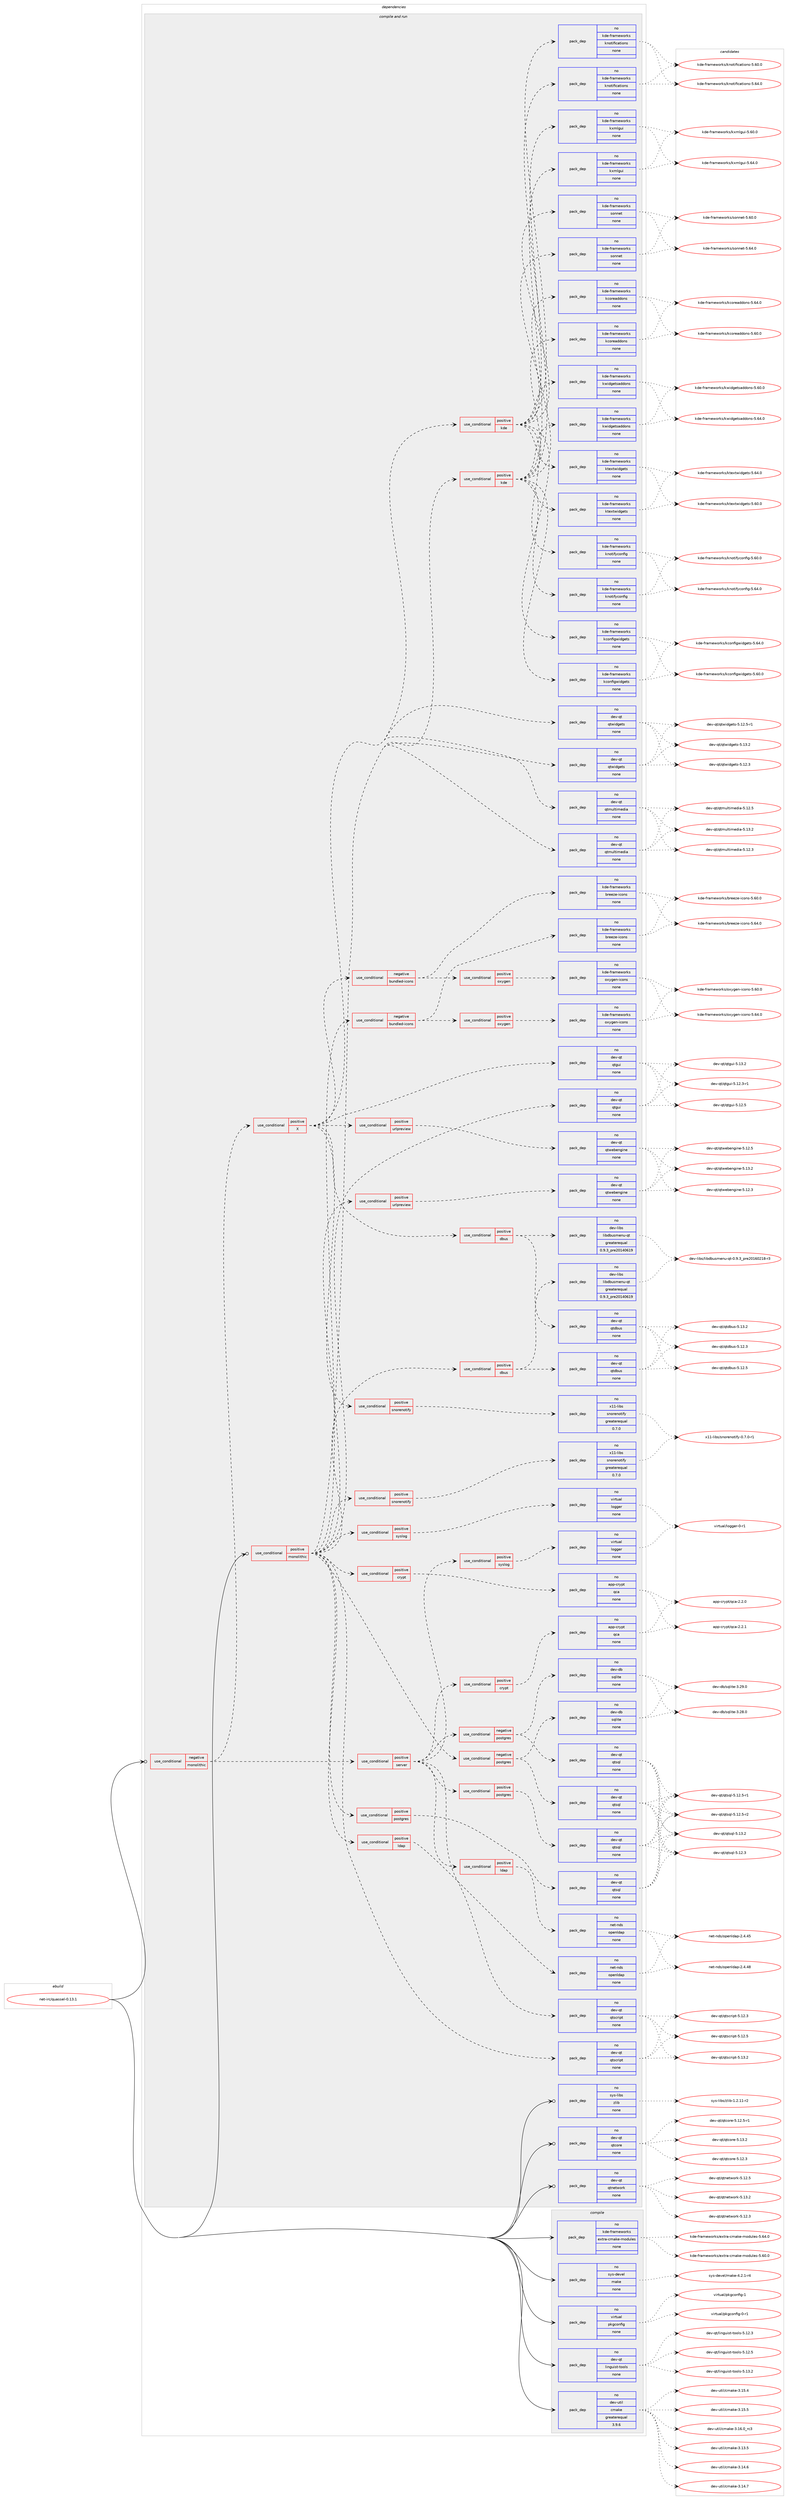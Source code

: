 digraph prolog {

# *************
# Graph options
# *************

newrank=true;
concentrate=true;
compound=true;
graph [rankdir=LR,fontname=Helvetica,fontsize=10,ranksep=1.5];#, ranksep=2.5, nodesep=0.2];
edge  [arrowhead=vee];
node  [fontname=Helvetica,fontsize=10];

# **********
# The ebuild
# **********

subgraph cluster_leftcol {
color=gray;
rank=same;
label=<<i>ebuild</i>>;
id [label="net-irc/quassel-0.13.1", color=red, width=4, href="../net-irc/quassel-0.13.1.svg"];
}

# ****************
# The dependencies
# ****************

subgraph cluster_midcol {
color=gray;
label=<<i>dependencies</i>>;
subgraph cluster_compile {
fillcolor="#eeeeee";
style=filled;
label=<<i>compile</i>>;
subgraph pack609314 {
dependency824672 [label=<<TABLE BORDER="0" CELLBORDER="1" CELLSPACING="0" CELLPADDING="4" WIDTH="220"><TR><TD ROWSPAN="6" CELLPADDING="30">pack_dep</TD></TR><TR><TD WIDTH="110">no</TD></TR><TR><TD>dev-qt</TD></TR><TR><TD>linguist-tools</TD></TR><TR><TD>none</TD></TR><TR><TD></TD></TR></TABLE>>, shape=none, color=blue];
}
id:e -> dependency824672:w [weight=20,style="solid",arrowhead="vee"];
subgraph pack609315 {
dependency824673 [label=<<TABLE BORDER="0" CELLBORDER="1" CELLSPACING="0" CELLPADDING="4" WIDTH="220"><TR><TD ROWSPAN="6" CELLPADDING="30">pack_dep</TD></TR><TR><TD WIDTH="110">no</TD></TR><TR><TD>dev-util</TD></TR><TR><TD>cmake</TD></TR><TR><TD>greaterequal</TD></TR><TR><TD>3.9.6</TD></TR></TABLE>>, shape=none, color=blue];
}
id:e -> dependency824673:w [weight=20,style="solid",arrowhead="vee"];
subgraph pack609316 {
dependency824674 [label=<<TABLE BORDER="0" CELLBORDER="1" CELLSPACING="0" CELLPADDING="4" WIDTH="220"><TR><TD ROWSPAN="6" CELLPADDING="30">pack_dep</TD></TR><TR><TD WIDTH="110">no</TD></TR><TR><TD>kde-frameworks</TD></TR><TR><TD>extra-cmake-modules</TD></TR><TR><TD>none</TD></TR><TR><TD></TD></TR></TABLE>>, shape=none, color=blue];
}
id:e -> dependency824674:w [weight=20,style="solid",arrowhead="vee"];
subgraph pack609317 {
dependency824675 [label=<<TABLE BORDER="0" CELLBORDER="1" CELLSPACING="0" CELLPADDING="4" WIDTH="220"><TR><TD ROWSPAN="6" CELLPADDING="30">pack_dep</TD></TR><TR><TD WIDTH="110">no</TD></TR><TR><TD>sys-devel</TD></TR><TR><TD>make</TD></TR><TR><TD>none</TD></TR><TR><TD></TD></TR></TABLE>>, shape=none, color=blue];
}
id:e -> dependency824675:w [weight=20,style="solid",arrowhead="vee"];
subgraph pack609318 {
dependency824676 [label=<<TABLE BORDER="0" CELLBORDER="1" CELLSPACING="0" CELLPADDING="4" WIDTH="220"><TR><TD ROWSPAN="6" CELLPADDING="30">pack_dep</TD></TR><TR><TD WIDTH="110">no</TD></TR><TR><TD>virtual</TD></TR><TR><TD>pkgconfig</TD></TR><TR><TD>none</TD></TR><TR><TD></TD></TR></TABLE>>, shape=none, color=blue];
}
id:e -> dependency824676:w [weight=20,style="solid",arrowhead="vee"];
}
subgraph cluster_compileandrun {
fillcolor="#eeeeee";
style=filled;
label=<<i>compile and run</i>>;
subgraph cond200933 {
dependency824677 [label=<<TABLE BORDER="0" CELLBORDER="1" CELLSPACING="0" CELLPADDING="4"><TR><TD ROWSPAN="3" CELLPADDING="10">use_conditional</TD></TR><TR><TD>negative</TD></TR><TR><TD>monolithic</TD></TR></TABLE>>, shape=none, color=red];
subgraph cond200934 {
dependency824678 [label=<<TABLE BORDER="0" CELLBORDER="1" CELLSPACING="0" CELLPADDING="4"><TR><TD ROWSPAN="3" CELLPADDING="10">use_conditional</TD></TR><TR><TD>positive</TD></TR><TR><TD>server</TD></TR></TABLE>>, shape=none, color=red];
subgraph pack609319 {
dependency824679 [label=<<TABLE BORDER="0" CELLBORDER="1" CELLSPACING="0" CELLPADDING="4" WIDTH="220"><TR><TD ROWSPAN="6" CELLPADDING="30">pack_dep</TD></TR><TR><TD WIDTH="110">no</TD></TR><TR><TD>dev-qt</TD></TR><TR><TD>qtscript</TD></TR><TR><TD>none</TD></TR><TR><TD></TD></TR></TABLE>>, shape=none, color=blue];
}
dependency824678:e -> dependency824679:w [weight=20,style="dashed",arrowhead="vee"];
subgraph cond200935 {
dependency824680 [label=<<TABLE BORDER="0" CELLBORDER="1" CELLSPACING="0" CELLPADDING="4"><TR><TD ROWSPAN="3" CELLPADDING="10">use_conditional</TD></TR><TR><TD>positive</TD></TR><TR><TD>crypt</TD></TR></TABLE>>, shape=none, color=red];
subgraph pack609320 {
dependency824681 [label=<<TABLE BORDER="0" CELLBORDER="1" CELLSPACING="0" CELLPADDING="4" WIDTH="220"><TR><TD ROWSPAN="6" CELLPADDING="30">pack_dep</TD></TR><TR><TD WIDTH="110">no</TD></TR><TR><TD>app-crypt</TD></TR><TR><TD>qca</TD></TR><TR><TD>none</TD></TR><TR><TD></TD></TR></TABLE>>, shape=none, color=blue];
}
dependency824680:e -> dependency824681:w [weight=20,style="dashed",arrowhead="vee"];
}
dependency824678:e -> dependency824680:w [weight=20,style="dashed",arrowhead="vee"];
subgraph cond200936 {
dependency824682 [label=<<TABLE BORDER="0" CELLBORDER="1" CELLSPACING="0" CELLPADDING="4"><TR><TD ROWSPAN="3" CELLPADDING="10">use_conditional</TD></TR><TR><TD>positive</TD></TR><TR><TD>ldap</TD></TR></TABLE>>, shape=none, color=red];
subgraph pack609321 {
dependency824683 [label=<<TABLE BORDER="0" CELLBORDER="1" CELLSPACING="0" CELLPADDING="4" WIDTH="220"><TR><TD ROWSPAN="6" CELLPADDING="30">pack_dep</TD></TR><TR><TD WIDTH="110">no</TD></TR><TR><TD>net-nds</TD></TR><TR><TD>openldap</TD></TR><TR><TD>none</TD></TR><TR><TD></TD></TR></TABLE>>, shape=none, color=blue];
}
dependency824682:e -> dependency824683:w [weight=20,style="dashed",arrowhead="vee"];
}
dependency824678:e -> dependency824682:w [weight=20,style="dashed",arrowhead="vee"];
subgraph cond200937 {
dependency824684 [label=<<TABLE BORDER="0" CELLBORDER="1" CELLSPACING="0" CELLPADDING="4"><TR><TD ROWSPAN="3" CELLPADDING="10">use_conditional</TD></TR><TR><TD>positive</TD></TR><TR><TD>postgres</TD></TR></TABLE>>, shape=none, color=red];
subgraph pack609322 {
dependency824685 [label=<<TABLE BORDER="0" CELLBORDER="1" CELLSPACING="0" CELLPADDING="4" WIDTH="220"><TR><TD ROWSPAN="6" CELLPADDING="30">pack_dep</TD></TR><TR><TD WIDTH="110">no</TD></TR><TR><TD>dev-qt</TD></TR><TR><TD>qtsql</TD></TR><TR><TD>none</TD></TR><TR><TD></TD></TR></TABLE>>, shape=none, color=blue];
}
dependency824684:e -> dependency824685:w [weight=20,style="dashed",arrowhead="vee"];
}
dependency824678:e -> dependency824684:w [weight=20,style="dashed",arrowhead="vee"];
subgraph cond200938 {
dependency824686 [label=<<TABLE BORDER="0" CELLBORDER="1" CELLSPACING="0" CELLPADDING="4"><TR><TD ROWSPAN="3" CELLPADDING="10">use_conditional</TD></TR><TR><TD>negative</TD></TR><TR><TD>postgres</TD></TR></TABLE>>, shape=none, color=red];
subgraph pack609323 {
dependency824687 [label=<<TABLE BORDER="0" CELLBORDER="1" CELLSPACING="0" CELLPADDING="4" WIDTH="220"><TR><TD ROWSPAN="6" CELLPADDING="30">pack_dep</TD></TR><TR><TD WIDTH="110">no</TD></TR><TR><TD>dev-qt</TD></TR><TR><TD>qtsql</TD></TR><TR><TD>none</TD></TR><TR><TD></TD></TR></TABLE>>, shape=none, color=blue];
}
dependency824686:e -> dependency824687:w [weight=20,style="dashed",arrowhead="vee"];
subgraph pack609324 {
dependency824688 [label=<<TABLE BORDER="0" CELLBORDER="1" CELLSPACING="0" CELLPADDING="4" WIDTH="220"><TR><TD ROWSPAN="6" CELLPADDING="30">pack_dep</TD></TR><TR><TD WIDTH="110">no</TD></TR><TR><TD>dev-db</TD></TR><TR><TD>sqlite</TD></TR><TR><TD>none</TD></TR><TR><TD></TD></TR></TABLE>>, shape=none, color=blue];
}
dependency824686:e -> dependency824688:w [weight=20,style="dashed",arrowhead="vee"];
}
dependency824678:e -> dependency824686:w [weight=20,style="dashed",arrowhead="vee"];
subgraph cond200939 {
dependency824689 [label=<<TABLE BORDER="0" CELLBORDER="1" CELLSPACING="0" CELLPADDING="4"><TR><TD ROWSPAN="3" CELLPADDING="10">use_conditional</TD></TR><TR><TD>positive</TD></TR><TR><TD>syslog</TD></TR></TABLE>>, shape=none, color=red];
subgraph pack609325 {
dependency824690 [label=<<TABLE BORDER="0" CELLBORDER="1" CELLSPACING="0" CELLPADDING="4" WIDTH="220"><TR><TD ROWSPAN="6" CELLPADDING="30">pack_dep</TD></TR><TR><TD WIDTH="110">no</TD></TR><TR><TD>virtual</TD></TR><TR><TD>logger</TD></TR><TR><TD>none</TD></TR><TR><TD></TD></TR></TABLE>>, shape=none, color=blue];
}
dependency824689:e -> dependency824690:w [weight=20,style="dashed",arrowhead="vee"];
}
dependency824678:e -> dependency824689:w [weight=20,style="dashed",arrowhead="vee"];
}
dependency824677:e -> dependency824678:w [weight=20,style="dashed",arrowhead="vee"];
subgraph cond200940 {
dependency824691 [label=<<TABLE BORDER="0" CELLBORDER="1" CELLSPACING="0" CELLPADDING="4"><TR><TD ROWSPAN="3" CELLPADDING="10">use_conditional</TD></TR><TR><TD>positive</TD></TR><TR><TD>X</TD></TR></TABLE>>, shape=none, color=red];
subgraph pack609326 {
dependency824692 [label=<<TABLE BORDER="0" CELLBORDER="1" CELLSPACING="0" CELLPADDING="4" WIDTH="220"><TR><TD ROWSPAN="6" CELLPADDING="30">pack_dep</TD></TR><TR><TD WIDTH="110">no</TD></TR><TR><TD>dev-qt</TD></TR><TR><TD>qtgui</TD></TR><TR><TD>none</TD></TR><TR><TD></TD></TR></TABLE>>, shape=none, color=blue];
}
dependency824691:e -> dependency824692:w [weight=20,style="dashed",arrowhead="vee"];
subgraph pack609327 {
dependency824693 [label=<<TABLE BORDER="0" CELLBORDER="1" CELLSPACING="0" CELLPADDING="4" WIDTH="220"><TR><TD ROWSPAN="6" CELLPADDING="30">pack_dep</TD></TR><TR><TD WIDTH="110">no</TD></TR><TR><TD>dev-qt</TD></TR><TR><TD>qtmultimedia</TD></TR><TR><TD>none</TD></TR><TR><TD></TD></TR></TABLE>>, shape=none, color=blue];
}
dependency824691:e -> dependency824693:w [weight=20,style="dashed",arrowhead="vee"];
subgraph pack609328 {
dependency824694 [label=<<TABLE BORDER="0" CELLBORDER="1" CELLSPACING="0" CELLPADDING="4" WIDTH="220"><TR><TD ROWSPAN="6" CELLPADDING="30">pack_dep</TD></TR><TR><TD WIDTH="110">no</TD></TR><TR><TD>dev-qt</TD></TR><TR><TD>qtwidgets</TD></TR><TR><TD>none</TD></TR><TR><TD></TD></TR></TABLE>>, shape=none, color=blue];
}
dependency824691:e -> dependency824694:w [weight=20,style="dashed",arrowhead="vee"];
subgraph cond200941 {
dependency824695 [label=<<TABLE BORDER="0" CELLBORDER="1" CELLSPACING="0" CELLPADDING="4"><TR><TD ROWSPAN="3" CELLPADDING="10">use_conditional</TD></TR><TR><TD>negative</TD></TR><TR><TD>bundled-icons</TD></TR></TABLE>>, shape=none, color=red];
subgraph pack609329 {
dependency824696 [label=<<TABLE BORDER="0" CELLBORDER="1" CELLSPACING="0" CELLPADDING="4" WIDTH="220"><TR><TD ROWSPAN="6" CELLPADDING="30">pack_dep</TD></TR><TR><TD WIDTH="110">no</TD></TR><TR><TD>kde-frameworks</TD></TR><TR><TD>breeze-icons</TD></TR><TR><TD>none</TD></TR><TR><TD></TD></TR></TABLE>>, shape=none, color=blue];
}
dependency824695:e -> dependency824696:w [weight=20,style="dashed",arrowhead="vee"];
subgraph cond200942 {
dependency824697 [label=<<TABLE BORDER="0" CELLBORDER="1" CELLSPACING="0" CELLPADDING="4"><TR><TD ROWSPAN="3" CELLPADDING="10">use_conditional</TD></TR><TR><TD>positive</TD></TR><TR><TD>oxygen</TD></TR></TABLE>>, shape=none, color=red];
subgraph pack609330 {
dependency824698 [label=<<TABLE BORDER="0" CELLBORDER="1" CELLSPACING="0" CELLPADDING="4" WIDTH="220"><TR><TD ROWSPAN="6" CELLPADDING="30">pack_dep</TD></TR><TR><TD WIDTH="110">no</TD></TR><TR><TD>kde-frameworks</TD></TR><TR><TD>oxygen-icons</TD></TR><TR><TD>none</TD></TR><TR><TD></TD></TR></TABLE>>, shape=none, color=blue];
}
dependency824697:e -> dependency824698:w [weight=20,style="dashed",arrowhead="vee"];
}
dependency824695:e -> dependency824697:w [weight=20,style="dashed",arrowhead="vee"];
}
dependency824691:e -> dependency824695:w [weight=20,style="dashed",arrowhead="vee"];
subgraph cond200943 {
dependency824699 [label=<<TABLE BORDER="0" CELLBORDER="1" CELLSPACING="0" CELLPADDING="4"><TR><TD ROWSPAN="3" CELLPADDING="10">use_conditional</TD></TR><TR><TD>positive</TD></TR><TR><TD>dbus</TD></TR></TABLE>>, shape=none, color=red];
subgraph pack609331 {
dependency824700 [label=<<TABLE BORDER="0" CELLBORDER="1" CELLSPACING="0" CELLPADDING="4" WIDTH="220"><TR><TD ROWSPAN="6" CELLPADDING="30">pack_dep</TD></TR><TR><TD WIDTH="110">no</TD></TR><TR><TD>dev-libs</TD></TR><TR><TD>libdbusmenu-qt</TD></TR><TR><TD>greaterequal</TD></TR><TR><TD>0.9.3_pre20140619</TD></TR></TABLE>>, shape=none, color=blue];
}
dependency824699:e -> dependency824700:w [weight=20,style="dashed",arrowhead="vee"];
subgraph pack609332 {
dependency824701 [label=<<TABLE BORDER="0" CELLBORDER="1" CELLSPACING="0" CELLPADDING="4" WIDTH="220"><TR><TD ROWSPAN="6" CELLPADDING="30">pack_dep</TD></TR><TR><TD WIDTH="110">no</TD></TR><TR><TD>dev-qt</TD></TR><TR><TD>qtdbus</TD></TR><TR><TD>none</TD></TR><TR><TD></TD></TR></TABLE>>, shape=none, color=blue];
}
dependency824699:e -> dependency824701:w [weight=20,style="dashed",arrowhead="vee"];
}
dependency824691:e -> dependency824699:w [weight=20,style="dashed",arrowhead="vee"];
subgraph cond200944 {
dependency824702 [label=<<TABLE BORDER="0" CELLBORDER="1" CELLSPACING="0" CELLPADDING="4"><TR><TD ROWSPAN="3" CELLPADDING="10">use_conditional</TD></TR><TR><TD>positive</TD></TR><TR><TD>kde</TD></TR></TABLE>>, shape=none, color=red];
subgraph pack609333 {
dependency824703 [label=<<TABLE BORDER="0" CELLBORDER="1" CELLSPACING="0" CELLPADDING="4" WIDTH="220"><TR><TD ROWSPAN="6" CELLPADDING="30">pack_dep</TD></TR><TR><TD WIDTH="110">no</TD></TR><TR><TD>kde-frameworks</TD></TR><TR><TD>kconfigwidgets</TD></TR><TR><TD>none</TD></TR><TR><TD></TD></TR></TABLE>>, shape=none, color=blue];
}
dependency824702:e -> dependency824703:w [weight=20,style="dashed",arrowhead="vee"];
subgraph pack609334 {
dependency824704 [label=<<TABLE BORDER="0" CELLBORDER="1" CELLSPACING="0" CELLPADDING="4" WIDTH="220"><TR><TD ROWSPAN="6" CELLPADDING="30">pack_dep</TD></TR><TR><TD WIDTH="110">no</TD></TR><TR><TD>kde-frameworks</TD></TR><TR><TD>kcoreaddons</TD></TR><TR><TD>none</TD></TR><TR><TD></TD></TR></TABLE>>, shape=none, color=blue];
}
dependency824702:e -> dependency824704:w [weight=20,style="dashed",arrowhead="vee"];
subgraph pack609335 {
dependency824705 [label=<<TABLE BORDER="0" CELLBORDER="1" CELLSPACING="0" CELLPADDING="4" WIDTH="220"><TR><TD ROWSPAN="6" CELLPADDING="30">pack_dep</TD></TR><TR><TD WIDTH="110">no</TD></TR><TR><TD>kde-frameworks</TD></TR><TR><TD>knotifications</TD></TR><TR><TD>none</TD></TR><TR><TD></TD></TR></TABLE>>, shape=none, color=blue];
}
dependency824702:e -> dependency824705:w [weight=20,style="dashed",arrowhead="vee"];
subgraph pack609336 {
dependency824706 [label=<<TABLE BORDER="0" CELLBORDER="1" CELLSPACING="0" CELLPADDING="4" WIDTH="220"><TR><TD ROWSPAN="6" CELLPADDING="30">pack_dep</TD></TR><TR><TD WIDTH="110">no</TD></TR><TR><TD>kde-frameworks</TD></TR><TR><TD>knotifyconfig</TD></TR><TR><TD>none</TD></TR><TR><TD></TD></TR></TABLE>>, shape=none, color=blue];
}
dependency824702:e -> dependency824706:w [weight=20,style="dashed",arrowhead="vee"];
subgraph pack609337 {
dependency824707 [label=<<TABLE BORDER="0" CELLBORDER="1" CELLSPACING="0" CELLPADDING="4" WIDTH="220"><TR><TD ROWSPAN="6" CELLPADDING="30">pack_dep</TD></TR><TR><TD WIDTH="110">no</TD></TR><TR><TD>kde-frameworks</TD></TR><TR><TD>ktextwidgets</TD></TR><TR><TD>none</TD></TR><TR><TD></TD></TR></TABLE>>, shape=none, color=blue];
}
dependency824702:e -> dependency824707:w [weight=20,style="dashed",arrowhead="vee"];
subgraph pack609338 {
dependency824708 [label=<<TABLE BORDER="0" CELLBORDER="1" CELLSPACING="0" CELLPADDING="4" WIDTH="220"><TR><TD ROWSPAN="6" CELLPADDING="30">pack_dep</TD></TR><TR><TD WIDTH="110">no</TD></TR><TR><TD>kde-frameworks</TD></TR><TR><TD>kwidgetsaddons</TD></TR><TR><TD>none</TD></TR><TR><TD></TD></TR></TABLE>>, shape=none, color=blue];
}
dependency824702:e -> dependency824708:w [weight=20,style="dashed",arrowhead="vee"];
subgraph pack609339 {
dependency824709 [label=<<TABLE BORDER="0" CELLBORDER="1" CELLSPACING="0" CELLPADDING="4" WIDTH="220"><TR><TD ROWSPAN="6" CELLPADDING="30">pack_dep</TD></TR><TR><TD WIDTH="110">no</TD></TR><TR><TD>kde-frameworks</TD></TR><TR><TD>kxmlgui</TD></TR><TR><TD>none</TD></TR><TR><TD></TD></TR></TABLE>>, shape=none, color=blue];
}
dependency824702:e -> dependency824709:w [weight=20,style="dashed",arrowhead="vee"];
subgraph pack609340 {
dependency824710 [label=<<TABLE BORDER="0" CELLBORDER="1" CELLSPACING="0" CELLPADDING="4" WIDTH="220"><TR><TD ROWSPAN="6" CELLPADDING="30">pack_dep</TD></TR><TR><TD WIDTH="110">no</TD></TR><TR><TD>kde-frameworks</TD></TR><TR><TD>sonnet</TD></TR><TR><TD>none</TD></TR><TR><TD></TD></TR></TABLE>>, shape=none, color=blue];
}
dependency824702:e -> dependency824710:w [weight=20,style="dashed",arrowhead="vee"];
}
dependency824691:e -> dependency824702:w [weight=20,style="dashed",arrowhead="vee"];
subgraph cond200945 {
dependency824711 [label=<<TABLE BORDER="0" CELLBORDER="1" CELLSPACING="0" CELLPADDING="4"><TR><TD ROWSPAN="3" CELLPADDING="10">use_conditional</TD></TR><TR><TD>positive</TD></TR><TR><TD>snorenotify</TD></TR></TABLE>>, shape=none, color=red];
subgraph pack609341 {
dependency824712 [label=<<TABLE BORDER="0" CELLBORDER="1" CELLSPACING="0" CELLPADDING="4" WIDTH="220"><TR><TD ROWSPAN="6" CELLPADDING="30">pack_dep</TD></TR><TR><TD WIDTH="110">no</TD></TR><TR><TD>x11-libs</TD></TR><TR><TD>snorenotify</TD></TR><TR><TD>greaterequal</TD></TR><TR><TD>0.7.0</TD></TR></TABLE>>, shape=none, color=blue];
}
dependency824711:e -> dependency824712:w [weight=20,style="dashed",arrowhead="vee"];
}
dependency824691:e -> dependency824711:w [weight=20,style="dashed",arrowhead="vee"];
subgraph cond200946 {
dependency824713 [label=<<TABLE BORDER="0" CELLBORDER="1" CELLSPACING="0" CELLPADDING="4"><TR><TD ROWSPAN="3" CELLPADDING="10">use_conditional</TD></TR><TR><TD>positive</TD></TR><TR><TD>urlpreview</TD></TR></TABLE>>, shape=none, color=red];
subgraph pack609342 {
dependency824714 [label=<<TABLE BORDER="0" CELLBORDER="1" CELLSPACING="0" CELLPADDING="4" WIDTH="220"><TR><TD ROWSPAN="6" CELLPADDING="30">pack_dep</TD></TR><TR><TD WIDTH="110">no</TD></TR><TR><TD>dev-qt</TD></TR><TR><TD>qtwebengine</TD></TR><TR><TD>none</TD></TR><TR><TD></TD></TR></TABLE>>, shape=none, color=blue];
}
dependency824713:e -> dependency824714:w [weight=20,style="dashed",arrowhead="vee"];
}
dependency824691:e -> dependency824713:w [weight=20,style="dashed",arrowhead="vee"];
}
dependency824677:e -> dependency824691:w [weight=20,style="dashed",arrowhead="vee"];
}
id:e -> dependency824677:w [weight=20,style="solid",arrowhead="odotvee"];
subgraph cond200947 {
dependency824715 [label=<<TABLE BORDER="0" CELLBORDER="1" CELLSPACING="0" CELLPADDING="4"><TR><TD ROWSPAN="3" CELLPADDING="10">use_conditional</TD></TR><TR><TD>positive</TD></TR><TR><TD>monolithic</TD></TR></TABLE>>, shape=none, color=red];
subgraph pack609343 {
dependency824716 [label=<<TABLE BORDER="0" CELLBORDER="1" CELLSPACING="0" CELLPADDING="4" WIDTH="220"><TR><TD ROWSPAN="6" CELLPADDING="30">pack_dep</TD></TR><TR><TD WIDTH="110">no</TD></TR><TR><TD>dev-qt</TD></TR><TR><TD>qtscript</TD></TR><TR><TD>none</TD></TR><TR><TD></TD></TR></TABLE>>, shape=none, color=blue];
}
dependency824715:e -> dependency824716:w [weight=20,style="dashed",arrowhead="vee"];
subgraph cond200948 {
dependency824717 [label=<<TABLE BORDER="0" CELLBORDER="1" CELLSPACING="0" CELLPADDING="4"><TR><TD ROWSPAN="3" CELLPADDING="10">use_conditional</TD></TR><TR><TD>positive</TD></TR><TR><TD>crypt</TD></TR></TABLE>>, shape=none, color=red];
subgraph pack609344 {
dependency824718 [label=<<TABLE BORDER="0" CELLBORDER="1" CELLSPACING="0" CELLPADDING="4" WIDTH="220"><TR><TD ROWSPAN="6" CELLPADDING="30">pack_dep</TD></TR><TR><TD WIDTH="110">no</TD></TR><TR><TD>app-crypt</TD></TR><TR><TD>qca</TD></TR><TR><TD>none</TD></TR><TR><TD></TD></TR></TABLE>>, shape=none, color=blue];
}
dependency824717:e -> dependency824718:w [weight=20,style="dashed",arrowhead="vee"];
}
dependency824715:e -> dependency824717:w [weight=20,style="dashed",arrowhead="vee"];
subgraph cond200949 {
dependency824719 [label=<<TABLE BORDER="0" CELLBORDER="1" CELLSPACING="0" CELLPADDING="4"><TR><TD ROWSPAN="3" CELLPADDING="10">use_conditional</TD></TR><TR><TD>positive</TD></TR><TR><TD>ldap</TD></TR></TABLE>>, shape=none, color=red];
subgraph pack609345 {
dependency824720 [label=<<TABLE BORDER="0" CELLBORDER="1" CELLSPACING="0" CELLPADDING="4" WIDTH="220"><TR><TD ROWSPAN="6" CELLPADDING="30">pack_dep</TD></TR><TR><TD WIDTH="110">no</TD></TR><TR><TD>net-nds</TD></TR><TR><TD>openldap</TD></TR><TR><TD>none</TD></TR><TR><TD></TD></TR></TABLE>>, shape=none, color=blue];
}
dependency824719:e -> dependency824720:w [weight=20,style="dashed",arrowhead="vee"];
}
dependency824715:e -> dependency824719:w [weight=20,style="dashed",arrowhead="vee"];
subgraph cond200950 {
dependency824721 [label=<<TABLE BORDER="0" CELLBORDER="1" CELLSPACING="0" CELLPADDING="4"><TR><TD ROWSPAN="3" CELLPADDING="10">use_conditional</TD></TR><TR><TD>positive</TD></TR><TR><TD>postgres</TD></TR></TABLE>>, shape=none, color=red];
subgraph pack609346 {
dependency824722 [label=<<TABLE BORDER="0" CELLBORDER="1" CELLSPACING="0" CELLPADDING="4" WIDTH="220"><TR><TD ROWSPAN="6" CELLPADDING="30">pack_dep</TD></TR><TR><TD WIDTH="110">no</TD></TR><TR><TD>dev-qt</TD></TR><TR><TD>qtsql</TD></TR><TR><TD>none</TD></TR><TR><TD></TD></TR></TABLE>>, shape=none, color=blue];
}
dependency824721:e -> dependency824722:w [weight=20,style="dashed",arrowhead="vee"];
}
dependency824715:e -> dependency824721:w [weight=20,style="dashed",arrowhead="vee"];
subgraph cond200951 {
dependency824723 [label=<<TABLE BORDER="0" CELLBORDER="1" CELLSPACING="0" CELLPADDING="4"><TR><TD ROWSPAN="3" CELLPADDING="10">use_conditional</TD></TR><TR><TD>negative</TD></TR><TR><TD>postgres</TD></TR></TABLE>>, shape=none, color=red];
subgraph pack609347 {
dependency824724 [label=<<TABLE BORDER="0" CELLBORDER="1" CELLSPACING="0" CELLPADDING="4" WIDTH="220"><TR><TD ROWSPAN="6" CELLPADDING="30">pack_dep</TD></TR><TR><TD WIDTH="110">no</TD></TR><TR><TD>dev-qt</TD></TR><TR><TD>qtsql</TD></TR><TR><TD>none</TD></TR><TR><TD></TD></TR></TABLE>>, shape=none, color=blue];
}
dependency824723:e -> dependency824724:w [weight=20,style="dashed",arrowhead="vee"];
subgraph pack609348 {
dependency824725 [label=<<TABLE BORDER="0" CELLBORDER="1" CELLSPACING="0" CELLPADDING="4" WIDTH="220"><TR><TD ROWSPAN="6" CELLPADDING="30">pack_dep</TD></TR><TR><TD WIDTH="110">no</TD></TR><TR><TD>dev-db</TD></TR><TR><TD>sqlite</TD></TR><TR><TD>none</TD></TR><TR><TD></TD></TR></TABLE>>, shape=none, color=blue];
}
dependency824723:e -> dependency824725:w [weight=20,style="dashed",arrowhead="vee"];
}
dependency824715:e -> dependency824723:w [weight=20,style="dashed",arrowhead="vee"];
subgraph cond200952 {
dependency824726 [label=<<TABLE BORDER="0" CELLBORDER="1" CELLSPACING="0" CELLPADDING="4"><TR><TD ROWSPAN="3" CELLPADDING="10">use_conditional</TD></TR><TR><TD>positive</TD></TR><TR><TD>syslog</TD></TR></TABLE>>, shape=none, color=red];
subgraph pack609349 {
dependency824727 [label=<<TABLE BORDER="0" CELLBORDER="1" CELLSPACING="0" CELLPADDING="4" WIDTH="220"><TR><TD ROWSPAN="6" CELLPADDING="30">pack_dep</TD></TR><TR><TD WIDTH="110">no</TD></TR><TR><TD>virtual</TD></TR><TR><TD>logger</TD></TR><TR><TD>none</TD></TR><TR><TD></TD></TR></TABLE>>, shape=none, color=blue];
}
dependency824726:e -> dependency824727:w [weight=20,style="dashed",arrowhead="vee"];
}
dependency824715:e -> dependency824726:w [weight=20,style="dashed",arrowhead="vee"];
subgraph pack609350 {
dependency824728 [label=<<TABLE BORDER="0" CELLBORDER="1" CELLSPACING="0" CELLPADDING="4" WIDTH="220"><TR><TD ROWSPAN="6" CELLPADDING="30">pack_dep</TD></TR><TR><TD WIDTH="110">no</TD></TR><TR><TD>dev-qt</TD></TR><TR><TD>qtgui</TD></TR><TR><TD>none</TD></TR><TR><TD></TD></TR></TABLE>>, shape=none, color=blue];
}
dependency824715:e -> dependency824728:w [weight=20,style="dashed",arrowhead="vee"];
subgraph pack609351 {
dependency824729 [label=<<TABLE BORDER="0" CELLBORDER="1" CELLSPACING="0" CELLPADDING="4" WIDTH="220"><TR><TD ROWSPAN="6" CELLPADDING="30">pack_dep</TD></TR><TR><TD WIDTH="110">no</TD></TR><TR><TD>dev-qt</TD></TR><TR><TD>qtmultimedia</TD></TR><TR><TD>none</TD></TR><TR><TD></TD></TR></TABLE>>, shape=none, color=blue];
}
dependency824715:e -> dependency824729:w [weight=20,style="dashed",arrowhead="vee"];
subgraph pack609352 {
dependency824730 [label=<<TABLE BORDER="0" CELLBORDER="1" CELLSPACING="0" CELLPADDING="4" WIDTH="220"><TR><TD ROWSPAN="6" CELLPADDING="30">pack_dep</TD></TR><TR><TD WIDTH="110">no</TD></TR><TR><TD>dev-qt</TD></TR><TR><TD>qtwidgets</TD></TR><TR><TD>none</TD></TR><TR><TD></TD></TR></TABLE>>, shape=none, color=blue];
}
dependency824715:e -> dependency824730:w [weight=20,style="dashed",arrowhead="vee"];
subgraph cond200953 {
dependency824731 [label=<<TABLE BORDER="0" CELLBORDER="1" CELLSPACING="0" CELLPADDING="4"><TR><TD ROWSPAN="3" CELLPADDING="10">use_conditional</TD></TR><TR><TD>negative</TD></TR><TR><TD>bundled-icons</TD></TR></TABLE>>, shape=none, color=red];
subgraph pack609353 {
dependency824732 [label=<<TABLE BORDER="0" CELLBORDER="1" CELLSPACING="0" CELLPADDING="4" WIDTH="220"><TR><TD ROWSPAN="6" CELLPADDING="30">pack_dep</TD></TR><TR><TD WIDTH="110">no</TD></TR><TR><TD>kde-frameworks</TD></TR><TR><TD>breeze-icons</TD></TR><TR><TD>none</TD></TR><TR><TD></TD></TR></TABLE>>, shape=none, color=blue];
}
dependency824731:e -> dependency824732:w [weight=20,style="dashed",arrowhead="vee"];
subgraph cond200954 {
dependency824733 [label=<<TABLE BORDER="0" CELLBORDER="1" CELLSPACING="0" CELLPADDING="4"><TR><TD ROWSPAN="3" CELLPADDING="10">use_conditional</TD></TR><TR><TD>positive</TD></TR><TR><TD>oxygen</TD></TR></TABLE>>, shape=none, color=red];
subgraph pack609354 {
dependency824734 [label=<<TABLE BORDER="0" CELLBORDER="1" CELLSPACING="0" CELLPADDING="4" WIDTH="220"><TR><TD ROWSPAN="6" CELLPADDING="30">pack_dep</TD></TR><TR><TD WIDTH="110">no</TD></TR><TR><TD>kde-frameworks</TD></TR><TR><TD>oxygen-icons</TD></TR><TR><TD>none</TD></TR><TR><TD></TD></TR></TABLE>>, shape=none, color=blue];
}
dependency824733:e -> dependency824734:w [weight=20,style="dashed",arrowhead="vee"];
}
dependency824731:e -> dependency824733:w [weight=20,style="dashed",arrowhead="vee"];
}
dependency824715:e -> dependency824731:w [weight=20,style="dashed",arrowhead="vee"];
subgraph cond200955 {
dependency824735 [label=<<TABLE BORDER="0" CELLBORDER="1" CELLSPACING="0" CELLPADDING="4"><TR><TD ROWSPAN="3" CELLPADDING="10">use_conditional</TD></TR><TR><TD>positive</TD></TR><TR><TD>dbus</TD></TR></TABLE>>, shape=none, color=red];
subgraph pack609355 {
dependency824736 [label=<<TABLE BORDER="0" CELLBORDER="1" CELLSPACING="0" CELLPADDING="4" WIDTH="220"><TR><TD ROWSPAN="6" CELLPADDING="30">pack_dep</TD></TR><TR><TD WIDTH="110">no</TD></TR><TR><TD>dev-libs</TD></TR><TR><TD>libdbusmenu-qt</TD></TR><TR><TD>greaterequal</TD></TR><TR><TD>0.9.3_pre20140619</TD></TR></TABLE>>, shape=none, color=blue];
}
dependency824735:e -> dependency824736:w [weight=20,style="dashed",arrowhead="vee"];
subgraph pack609356 {
dependency824737 [label=<<TABLE BORDER="0" CELLBORDER="1" CELLSPACING="0" CELLPADDING="4" WIDTH="220"><TR><TD ROWSPAN="6" CELLPADDING="30">pack_dep</TD></TR><TR><TD WIDTH="110">no</TD></TR><TR><TD>dev-qt</TD></TR><TR><TD>qtdbus</TD></TR><TR><TD>none</TD></TR><TR><TD></TD></TR></TABLE>>, shape=none, color=blue];
}
dependency824735:e -> dependency824737:w [weight=20,style="dashed",arrowhead="vee"];
}
dependency824715:e -> dependency824735:w [weight=20,style="dashed",arrowhead="vee"];
subgraph cond200956 {
dependency824738 [label=<<TABLE BORDER="0" CELLBORDER="1" CELLSPACING="0" CELLPADDING="4"><TR><TD ROWSPAN="3" CELLPADDING="10">use_conditional</TD></TR><TR><TD>positive</TD></TR><TR><TD>kde</TD></TR></TABLE>>, shape=none, color=red];
subgraph pack609357 {
dependency824739 [label=<<TABLE BORDER="0" CELLBORDER="1" CELLSPACING="0" CELLPADDING="4" WIDTH="220"><TR><TD ROWSPAN="6" CELLPADDING="30">pack_dep</TD></TR><TR><TD WIDTH="110">no</TD></TR><TR><TD>kde-frameworks</TD></TR><TR><TD>kconfigwidgets</TD></TR><TR><TD>none</TD></TR><TR><TD></TD></TR></TABLE>>, shape=none, color=blue];
}
dependency824738:e -> dependency824739:w [weight=20,style="dashed",arrowhead="vee"];
subgraph pack609358 {
dependency824740 [label=<<TABLE BORDER="0" CELLBORDER="1" CELLSPACING="0" CELLPADDING="4" WIDTH="220"><TR><TD ROWSPAN="6" CELLPADDING="30">pack_dep</TD></TR><TR><TD WIDTH="110">no</TD></TR><TR><TD>kde-frameworks</TD></TR><TR><TD>kcoreaddons</TD></TR><TR><TD>none</TD></TR><TR><TD></TD></TR></TABLE>>, shape=none, color=blue];
}
dependency824738:e -> dependency824740:w [weight=20,style="dashed",arrowhead="vee"];
subgraph pack609359 {
dependency824741 [label=<<TABLE BORDER="0" CELLBORDER="1" CELLSPACING="0" CELLPADDING="4" WIDTH="220"><TR><TD ROWSPAN="6" CELLPADDING="30">pack_dep</TD></TR><TR><TD WIDTH="110">no</TD></TR><TR><TD>kde-frameworks</TD></TR><TR><TD>knotifications</TD></TR><TR><TD>none</TD></TR><TR><TD></TD></TR></TABLE>>, shape=none, color=blue];
}
dependency824738:e -> dependency824741:w [weight=20,style="dashed",arrowhead="vee"];
subgraph pack609360 {
dependency824742 [label=<<TABLE BORDER="0" CELLBORDER="1" CELLSPACING="0" CELLPADDING="4" WIDTH="220"><TR><TD ROWSPAN="6" CELLPADDING="30">pack_dep</TD></TR><TR><TD WIDTH="110">no</TD></TR><TR><TD>kde-frameworks</TD></TR><TR><TD>knotifyconfig</TD></TR><TR><TD>none</TD></TR><TR><TD></TD></TR></TABLE>>, shape=none, color=blue];
}
dependency824738:e -> dependency824742:w [weight=20,style="dashed",arrowhead="vee"];
subgraph pack609361 {
dependency824743 [label=<<TABLE BORDER="0" CELLBORDER="1" CELLSPACING="0" CELLPADDING="4" WIDTH="220"><TR><TD ROWSPAN="6" CELLPADDING="30">pack_dep</TD></TR><TR><TD WIDTH="110">no</TD></TR><TR><TD>kde-frameworks</TD></TR><TR><TD>ktextwidgets</TD></TR><TR><TD>none</TD></TR><TR><TD></TD></TR></TABLE>>, shape=none, color=blue];
}
dependency824738:e -> dependency824743:w [weight=20,style="dashed",arrowhead="vee"];
subgraph pack609362 {
dependency824744 [label=<<TABLE BORDER="0" CELLBORDER="1" CELLSPACING="0" CELLPADDING="4" WIDTH="220"><TR><TD ROWSPAN="6" CELLPADDING="30">pack_dep</TD></TR><TR><TD WIDTH="110">no</TD></TR><TR><TD>kde-frameworks</TD></TR><TR><TD>kwidgetsaddons</TD></TR><TR><TD>none</TD></TR><TR><TD></TD></TR></TABLE>>, shape=none, color=blue];
}
dependency824738:e -> dependency824744:w [weight=20,style="dashed",arrowhead="vee"];
subgraph pack609363 {
dependency824745 [label=<<TABLE BORDER="0" CELLBORDER="1" CELLSPACING="0" CELLPADDING="4" WIDTH="220"><TR><TD ROWSPAN="6" CELLPADDING="30">pack_dep</TD></TR><TR><TD WIDTH="110">no</TD></TR><TR><TD>kde-frameworks</TD></TR><TR><TD>kxmlgui</TD></TR><TR><TD>none</TD></TR><TR><TD></TD></TR></TABLE>>, shape=none, color=blue];
}
dependency824738:e -> dependency824745:w [weight=20,style="dashed",arrowhead="vee"];
subgraph pack609364 {
dependency824746 [label=<<TABLE BORDER="0" CELLBORDER="1" CELLSPACING="0" CELLPADDING="4" WIDTH="220"><TR><TD ROWSPAN="6" CELLPADDING="30">pack_dep</TD></TR><TR><TD WIDTH="110">no</TD></TR><TR><TD>kde-frameworks</TD></TR><TR><TD>sonnet</TD></TR><TR><TD>none</TD></TR><TR><TD></TD></TR></TABLE>>, shape=none, color=blue];
}
dependency824738:e -> dependency824746:w [weight=20,style="dashed",arrowhead="vee"];
}
dependency824715:e -> dependency824738:w [weight=20,style="dashed",arrowhead="vee"];
subgraph cond200957 {
dependency824747 [label=<<TABLE BORDER="0" CELLBORDER="1" CELLSPACING="0" CELLPADDING="4"><TR><TD ROWSPAN="3" CELLPADDING="10">use_conditional</TD></TR><TR><TD>positive</TD></TR><TR><TD>snorenotify</TD></TR></TABLE>>, shape=none, color=red];
subgraph pack609365 {
dependency824748 [label=<<TABLE BORDER="0" CELLBORDER="1" CELLSPACING="0" CELLPADDING="4" WIDTH="220"><TR><TD ROWSPAN="6" CELLPADDING="30">pack_dep</TD></TR><TR><TD WIDTH="110">no</TD></TR><TR><TD>x11-libs</TD></TR><TR><TD>snorenotify</TD></TR><TR><TD>greaterequal</TD></TR><TR><TD>0.7.0</TD></TR></TABLE>>, shape=none, color=blue];
}
dependency824747:e -> dependency824748:w [weight=20,style="dashed",arrowhead="vee"];
}
dependency824715:e -> dependency824747:w [weight=20,style="dashed",arrowhead="vee"];
subgraph cond200958 {
dependency824749 [label=<<TABLE BORDER="0" CELLBORDER="1" CELLSPACING="0" CELLPADDING="4"><TR><TD ROWSPAN="3" CELLPADDING="10">use_conditional</TD></TR><TR><TD>positive</TD></TR><TR><TD>urlpreview</TD></TR></TABLE>>, shape=none, color=red];
subgraph pack609366 {
dependency824750 [label=<<TABLE BORDER="0" CELLBORDER="1" CELLSPACING="0" CELLPADDING="4" WIDTH="220"><TR><TD ROWSPAN="6" CELLPADDING="30">pack_dep</TD></TR><TR><TD WIDTH="110">no</TD></TR><TR><TD>dev-qt</TD></TR><TR><TD>qtwebengine</TD></TR><TR><TD>none</TD></TR><TR><TD></TD></TR></TABLE>>, shape=none, color=blue];
}
dependency824749:e -> dependency824750:w [weight=20,style="dashed",arrowhead="vee"];
}
dependency824715:e -> dependency824749:w [weight=20,style="dashed",arrowhead="vee"];
}
id:e -> dependency824715:w [weight=20,style="solid",arrowhead="odotvee"];
subgraph pack609367 {
dependency824751 [label=<<TABLE BORDER="0" CELLBORDER="1" CELLSPACING="0" CELLPADDING="4" WIDTH="220"><TR><TD ROWSPAN="6" CELLPADDING="30">pack_dep</TD></TR><TR><TD WIDTH="110">no</TD></TR><TR><TD>dev-qt</TD></TR><TR><TD>qtcore</TD></TR><TR><TD>none</TD></TR><TR><TD></TD></TR></TABLE>>, shape=none, color=blue];
}
id:e -> dependency824751:w [weight=20,style="solid",arrowhead="odotvee"];
subgraph pack609368 {
dependency824752 [label=<<TABLE BORDER="0" CELLBORDER="1" CELLSPACING="0" CELLPADDING="4" WIDTH="220"><TR><TD ROWSPAN="6" CELLPADDING="30">pack_dep</TD></TR><TR><TD WIDTH="110">no</TD></TR><TR><TD>dev-qt</TD></TR><TR><TD>qtnetwork</TD></TR><TR><TD>none</TD></TR><TR><TD></TD></TR></TABLE>>, shape=none, color=blue];
}
id:e -> dependency824752:w [weight=20,style="solid",arrowhead="odotvee"];
subgraph pack609369 {
dependency824753 [label=<<TABLE BORDER="0" CELLBORDER="1" CELLSPACING="0" CELLPADDING="4" WIDTH="220"><TR><TD ROWSPAN="6" CELLPADDING="30">pack_dep</TD></TR><TR><TD WIDTH="110">no</TD></TR><TR><TD>sys-libs</TD></TR><TR><TD>zlib</TD></TR><TR><TD>none</TD></TR><TR><TD></TD></TR></TABLE>>, shape=none, color=blue];
}
id:e -> dependency824753:w [weight=20,style="solid",arrowhead="odotvee"];
}
subgraph cluster_run {
fillcolor="#eeeeee";
style=filled;
label=<<i>run</i>>;
}
}

# **************
# The candidates
# **************

subgraph cluster_choices {
rank=same;
color=gray;
label=<<i>candidates</i>>;

subgraph choice609314 {
color=black;
nodesep=1;
choice10010111845113116471081051101031171051151164511611111110811545534649504651 [label="dev-qt/linguist-tools-5.12.3", color=red, width=4,href="../dev-qt/linguist-tools-5.12.3.svg"];
choice10010111845113116471081051101031171051151164511611111110811545534649504653 [label="dev-qt/linguist-tools-5.12.5", color=red, width=4,href="../dev-qt/linguist-tools-5.12.5.svg"];
choice10010111845113116471081051101031171051151164511611111110811545534649514650 [label="dev-qt/linguist-tools-5.13.2", color=red, width=4,href="../dev-qt/linguist-tools-5.13.2.svg"];
dependency824672:e -> choice10010111845113116471081051101031171051151164511611111110811545534649504651:w [style=dotted,weight="100"];
dependency824672:e -> choice10010111845113116471081051101031171051151164511611111110811545534649504653:w [style=dotted,weight="100"];
dependency824672:e -> choice10010111845113116471081051101031171051151164511611111110811545534649514650:w [style=dotted,weight="100"];
}
subgraph choice609315 {
color=black;
nodesep=1;
choice1001011184511711610510847991099710710145514649514653 [label="dev-util/cmake-3.13.5", color=red, width=4,href="../dev-util/cmake-3.13.5.svg"];
choice1001011184511711610510847991099710710145514649524654 [label="dev-util/cmake-3.14.6", color=red, width=4,href="../dev-util/cmake-3.14.6.svg"];
choice1001011184511711610510847991099710710145514649524655 [label="dev-util/cmake-3.14.7", color=red, width=4,href="../dev-util/cmake-3.14.7.svg"];
choice1001011184511711610510847991099710710145514649534652 [label="dev-util/cmake-3.15.4", color=red, width=4,href="../dev-util/cmake-3.15.4.svg"];
choice1001011184511711610510847991099710710145514649534653 [label="dev-util/cmake-3.15.5", color=red, width=4,href="../dev-util/cmake-3.15.5.svg"];
choice1001011184511711610510847991099710710145514649544648951149951 [label="dev-util/cmake-3.16.0_rc3", color=red, width=4,href="../dev-util/cmake-3.16.0_rc3.svg"];
dependency824673:e -> choice1001011184511711610510847991099710710145514649514653:w [style=dotted,weight="100"];
dependency824673:e -> choice1001011184511711610510847991099710710145514649524654:w [style=dotted,weight="100"];
dependency824673:e -> choice1001011184511711610510847991099710710145514649524655:w [style=dotted,weight="100"];
dependency824673:e -> choice1001011184511711610510847991099710710145514649534652:w [style=dotted,weight="100"];
dependency824673:e -> choice1001011184511711610510847991099710710145514649534653:w [style=dotted,weight="100"];
dependency824673:e -> choice1001011184511711610510847991099710710145514649544648951149951:w [style=dotted,weight="100"];
}
subgraph choice609316 {
color=black;
nodesep=1;
choice107100101451021149710910111911111410711547101120116114974599109971071014510911110011710810111545534654484648 [label="kde-frameworks/extra-cmake-modules-5.60.0", color=red, width=4,href="../kde-frameworks/extra-cmake-modules-5.60.0.svg"];
choice107100101451021149710910111911111410711547101120116114974599109971071014510911110011710810111545534654524648 [label="kde-frameworks/extra-cmake-modules-5.64.0", color=red, width=4,href="../kde-frameworks/extra-cmake-modules-5.64.0.svg"];
dependency824674:e -> choice107100101451021149710910111911111410711547101120116114974599109971071014510911110011710810111545534654484648:w [style=dotted,weight="100"];
dependency824674:e -> choice107100101451021149710910111911111410711547101120116114974599109971071014510911110011710810111545534654524648:w [style=dotted,weight="100"];
}
subgraph choice609317 {
color=black;
nodesep=1;
choice1151211154510010111810110847109971071014552465046494511452 [label="sys-devel/make-4.2.1-r4", color=red, width=4,href="../sys-devel/make-4.2.1-r4.svg"];
dependency824675:e -> choice1151211154510010111810110847109971071014552465046494511452:w [style=dotted,weight="100"];
}
subgraph choice609318 {
color=black;
nodesep=1;
choice11810511411611797108471121071039911111010210510345484511449 [label="virtual/pkgconfig-0-r1", color=red, width=4,href="../virtual/pkgconfig-0-r1.svg"];
choice1181051141161179710847112107103991111101021051034549 [label="virtual/pkgconfig-1", color=red, width=4,href="../virtual/pkgconfig-1.svg"];
dependency824676:e -> choice11810511411611797108471121071039911111010210510345484511449:w [style=dotted,weight="100"];
dependency824676:e -> choice1181051141161179710847112107103991111101021051034549:w [style=dotted,weight="100"];
}
subgraph choice609319 {
color=black;
nodesep=1;
choice10010111845113116471131161159911410511211645534649504651 [label="dev-qt/qtscript-5.12.3", color=red, width=4,href="../dev-qt/qtscript-5.12.3.svg"];
choice10010111845113116471131161159911410511211645534649504653 [label="dev-qt/qtscript-5.12.5", color=red, width=4,href="../dev-qt/qtscript-5.12.5.svg"];
choice10010111845113116471131161159911410511211645534649514650 [label="dev-qt/qtscript-5.13.2", color=red, width=4,href="../dev-qt/qtscript-5.13.2.svg"];
dependency824679:e -> choice10010111845113116471131161159911410511211645534649504651:w [style=dotted,weight="100"];
dependency824679:e -> choice10010111845113116471131161159911410511211645534649504653:w [style=dotted,weight="100"];
dependency824679:e -> choice10010111845113116471131161159911410511211645534649514650:w [style=dotted,weight="100"];
}
subgraph choice609320 {
color=black;
nodesep=1;
choice971121124599114121112116471139997455046504648 [label="app-crypt/qca-2.2.0", color=red, width=4,href="../app-crypt/qca-2.2.0.svg"];
choice971121124599114121112116471139997455046504649 [label="app-crypt/qca-2.2.1", color=red, width=4,href="../app-crypt/qca-2.2.1.svg"];
dependency824681:e -> choice971121124599114121112116471139997455046504648:w [style=dotted,weight="100"];
dependency824681:e -> choice971121124599114121112116471139997455046504649:w [style=dotted,weight="100"];
}
subgraph choice609321 {
color=black;
nodesep=1;
choice11010111645110100115471111121011101081009711245504652465253 [label="net-nds/openldap-2.4.45", color=red, width=4,href="../net-nds/openldap-2.4.45.svg"];
choice11010111645110100115471111121011101081009711245504652465256 [label="net-nds/openldap-2.4.48", color=red, width=4,href="../net-nds/openldap-2.4.48.svg"];
dependency824683:e -> choice11010111645110100115471111121011101081009711245504652465253:w [style=dotted,weight="100"];
dependency824683:e -> choice11010111645110100115471111121011101081009711245504652465256:w [style=dotted,weight="100"];
}
subgraph choice609322 {
color=black;
nodesep=1;
choice100101118451131164711311611511310845534649504651 [label="dev-qt/qtsql-5.12.3", color=red, width=4,href="../dev-qt/qtsql-5.12.3.svg"];
choice1001011184511311647113116115113108455346495046534511449 [label="dev-qt/qtsql-5.12.5-r1", color=red, width=4,href="../dev-qt/qtsql-5.12.5-r1.svg"];
choice1001011184511311647113116115113108455346495046534511450 [label="dev-qt/qtsql-5.12.5-r2", color=red, width=4,href="../dev-qt/qtsql-5.12.5-r2.svg"];
choice100101118451131164711311611511310845534649514650 [label="dev-qt/qtsql-5.13.2", color=red, width=4,href="../dev-qt/qtsql-5.13.2.svg"];
dependency824685:e -> choice100101118451131164711311611511310845534649504651:w [style=dotted,weight="100"];
dependency824685:e -> choice1001011184511311647113116115113108455346495046534511449:w [style=dotted,weight="100"];
dependency824685:e -> choice1001011184511311647113116115113108455346495046534511450:w [style=dotted,weight="100"];
dependency824685:e -> choice100101118451131164711311611511310845534649514650:w [style=dotted,weight="100"];
}
subgraph choice609323 {
color=black;
nodesep=1;
choice100101118451131164711311611511310845534649504651 [label="dev-qt/qtsql-5.12.3", color=red, width=4,href="../dev-qt/qtsql-5.12.3.svg"];
choice1001011184511311647113116115113108455346495046534511449 [label="dev-qt/qtsql-5.12.5-r1", color=red, width=4,href="../dev-qt/qtsql-5.12.5-r1.svg"];
choice1001011184511311647113116115113108455346495046534511450 [label="dev-qt/qtsql-5.12.5-r2", color=red, width=4,href="../dev-qt/qtsql-5.12.5-r2.svg"];
choice100101118451131164711311611511310845534649514650 [label="dev-qt/qtsql-5.13.2", color=red, width=4,href="../dev-qt/qtsql-5.13.2.svg"];
dependency824687:e -> choice100101118451131164711311611511310845534649504651:w [style=dotted,weight="100"];
dependency824687:e -> choice1001011184511311647113116115113108455346495046534511449:w [style=dotted,weight="100"];
dependency824687:e -> choice1001011184511311647113116115113108455346495046534511450:w [style=dotted,weight="100"];
dependency824687:e -> choice100101118451131164711311611511310845534649514650:w [style=dotted,weight="100"];
}
subgraph choice609324 {
color=black;
nodesep=1;
choice10010111845100984711511310810511610145514650564648 [label="dev-db/sqlite-3.28.0", color=red, width=4,href="../dev-db/sqlite-3.28.0.svg"];
choice10010111845100984711511310810511610145514650574648 [label="dev-db/sqlite-3.29.0", color=red, width=4,href="../dev-db/sqlite-3.29.0.svg"];
dependency824688:e -> choice10010111845100984711511310810511610145514650564648:w [style=dotted,weight="100"];
dependency824688:e -> choice10010111845100984711511310810511610145514650574648:w [style=dotted,weight="100"];
}
subgraph choice609325 {
color=black;
nodesep=1;
choice118105114116117971084710811110310310111445484511449 [label="virtual/logger-0-r1", color=red, width=4,href="../virtual/logger-0-r1.svg"];
dependency824690:e -> choice118105114116117971084710811110310310111445484511449:w [style=dotted,weight="100"];
}
subgraph choice609326 {
color=black;
nodesep=1;
choice1001011184511311647113116103117105455346495046514511449 [label="dev-qt/qtgui-5.12.3-r1", color=red, width=4,href="../dev-qt/qtgui-5.12.3-r1.svg"];
choice100101118451131164711311610311710545534649504653 [label="dev-qt/qtgui-5.12.5", color=red, width=4,href="../dev-qt/qtgui-5.12.5.svg"];
choice100101118451131164711311610311710545534649514650 [label="dev-qt/qtgui-5.13.2", color=red, width=4,href="../dev-qt/qtgui-5.13.2.svg"];
dependency824692:e -> choice1001011184511311647113116103117105455346495046514511449:w [style=dotted,weight="100"];
dependency824692:e -> choice100101118451131164711311610311710545534649504653:w [style=dotted,weight="100"];
dependency824692:e -> choice100101118451131164711311610311710545534649514650:w [style=dotted,weight="100"];
}
subgraph choice609327 {
color=black;
nodesep=1;
choice10010111845113116471131161091171081161051091011001059745534649504651 [label="dev-qt/qtmultimedia-5.12.3", color=red, width=4,href="../dev-qt/qtmultimedia-5.12.3.svg"];
choice10010111845113116471131161091171081161051091011001059745534649504653 [label="dev-qt/qtmultimedia-5.12.5", color=red, width=4,href="../dev-qt/qtmultimedia-5.12.5.svg"];
choice10010111845113116471131161091171081161051091011001059745534649514650 [label="dev-qt/qtmultimedia-5.13.2", color=red, width=4,href="../dev-qt/qtmultimedia-5.13.2.svg"];
dependency824693:e -> choice10010111845113116471131161091171081161051091011001059745534649504651:w [style=dotted,weight="100"];
dependency824693:e -> choice10010111845113116471131161091171081161051091011001059745534649504653:w [style=dotted,weight="100"];
dependency824693:e -> choice10010111845113116471131161091171081161051091011001059745534649514650:w [style=dotted,weight="100"];
}
subgraph choice609328 {
color=black;
nodesep=1;
choice100101118451131164711311611910510010310111611545534649504651 [label="dev-qt/qtwidgets-5.12.3", color=red, width=4,href="../dev-qt/qtwidgets-5.12.3.svg"];
choice1001011184511311647113116119105100103101116115455346495046534511449 [label="dev-qt/qtwidgets-5.12.5-r1", color=red, width=4,href="../dev-qt/qtwidgets-5.12.5-r1.svg"];
choice100101118451131164711311611910510010310111611545534649514650 [label="dev-qt/qtwidgets-5.13.2", color=red, width=4,href="../dev-qt/qtwidgets-5.13.2.svg"];
dependency824694:e -> choice100101118451131164711311611910510010310111611545534649504651:w [style=dotted,weight="100"];
dependency824694:e -> choice1001011184511311647113116119105100103101116115455346495046534511449:w [style=dotted,weight="100"];
dependency824694:e -> choice100101118451131164711311611910510010310111611545534649514650:w [style=dotted,weight="100"];
}
subgraph choice609329 {
color=black;
nodesep=1;
choice10710010145102114971091011191111141071154798114101101122101451059911111011545534654484648 [label="kde-frameworks/breeze-icons-5.60.0", color=red, width=4,href="../kde-frameworks/breeze-icons-5.60.0.svg"];
choice10710010145102114971091011191111141071154798114101101122101451059911111011545534654524648 [label="kde-frameworks/breeze-icons-5.64.0", color=red, width=4,href="../kde-frameworks/breeze-icons-5.64.0.svg"];
dependency824696:e -> choice10710010145102114971091011191111141071154798114101101122101451059911111011545534654484648:w [style=dotted,weight="100"];
dependency824696:e -> choice10710010145102114971091011191111141071154798114101101122101451059911111011545534654524648:w [style=dotted,weight="100"];
}
subgraph choice609330 {
color=black;
nodesep=1;
choice107100101451021149710910111911111410711547111120121103101110451059911111011545534654484648 [label="kde-frameworks/oxygen-icons-5.60.0", color=red, width=4,href="../kde-frameworks/oxygen-icons-5.60.0.svg"];
choice107100101451021149710910111911111410711547111120121103101110451059911111011545534654524648 [label="kde-frameworks/oxygen-icons-5.64.0", color=red, width=4,href="../kde-frameworks/oxygen-icons-5.64.0.svg"];
dependency824698:e -> choice107100101451021149710910111911111410711547111120121103101110451059911111011545534654484648:w [style=dotted,weight="100"];
dependency824698:e -> choice107100101451021149710910111911111410711547111120121103101110451059911111011545534654524648:w [style=dotted,weight="100"];
}
subgraph choice609331 {
color=black;
nodesep=1;
choice1001011184510810598115471081059810098117115109101110117451131164548465746519511211410150484954485049564511451 [label="dev-libs/libdbusmenu-qt-0.9.3_pre20160218-r3", color=red, width=4,href="../dev-libs/libdbusmenu-qt-0.9.3_pre20160218-r3.svg"];
dependency824700:e -> choice1001011184510810598115471081059810098117115109101110117451131164548465746519511211410150484954485049564511451:w [style=dotted,weight="100"];
}
subgraph choice609332 {
color=black;
nodesep=1;
choice10010111845113116471131161009811711545534649504651 [label="dev-qt/qtdbus-5.12.3", color=red, width=4,href="../dev-qt/qtdbus-5.12.3.svg"];
choice10010111845113116471131161009811711545534649504653 [label="dev-qt/qtdbus-5.12.5", color=red, width=4,href="../dev-qt/qtdbus-5.12.5.svg"];
choice10010111845113116471131161009811711545534649514650 [label="dev-qt/qtdbus-5.13.2", color=red, width=4,href="../dev-qt/qtdbus-5.13.2.svg"];
dependency824701:e -> choice10010111845113116471131161009811711545534649504651:w [style=dotted,weight="100"];
dependency824701:e -> choice10010111845113116471131161009811711545534649504653:w [style=dotted,weight="100"];
dependency824701:e -> choice10010111845113116471131161009811711545534649514650:w [style=dotted,weight="100"];
}
subgraph choice609333 {
color=black;
nodesep=1;
choice1071001014510211497109101119111114107115471079911111010210510311910510010310111611545534654484648 [label="kde-frameworks/kconfigwidgets-5.60.0", color=red, width=4,href="../kde-frameworks/kconfigwidgets-5.60.0.svg"];
choice1071001014510211497109101119111114107115471079911111010210510311910510010310111611545534654524648 [label="kde-frameworks/kconfigwidgets-5.64.0", color=red, width=4,href="../kde-frameworks/kconfigwidgets-5.64.0.svg"];
dependency824703:e -> choice1071001014510211497109101119111114107115471079911111010210510311910510010310111611545534654484648:w [style=dotted,weight="100"];
dependency824703:e -> choice1071001014510211497109101119111114107115471079911111010210510311910510010310111611545534654524648:w [style=dotted,weight="100"];
}
subgraph choice609334 {
color=black;
nodesep=1;
choice107100101451021149710910111911111410711547107991111141019710010011111011545534654484648 [label="kde-frameworks/kcoreaddons-5.60.0", color=red, width=4,href="../kde-frameworks/kcoreaddons-5.60.0.svg"];
choice107100101451021149710910111911111410711547107991111141019710010011111011545534654524648 [label="kde-frameworks/kcoreaddons-5.64.0", color=red, width=4,href="../kde-frameworks/kcoreaddons-5.64.0.svg"];
dependency824704:e -> choice107100101451021149710910111911111410711547107991111141019710010011111011545534654484648:w [style=dotted,weight="100"];
dependency824704:e -> choice107100101451021149710910111911111410711547107991111141019710010011111011545534654524648:w [style=dotted,weight="100"];
}
subgraph choice609335 {
color=black;
nodesep=1;
choice107100101451021149710910111911111410711547107110111116105102105999711610511111011545534654484648 [label="kde-frameworks/knotifications-5.60.0", color=red, width=4,href="../kde-frameworks/knotifications-5.60.0.svg"];
choice107100101451021149710910111911111410711547107110111116105102105999711610511111011545534654524648 [label="kde-frameworks/knotifications-5.64.0", color=red, width=4,href="../kde-frameworks/knotifications-5.64.0.svg"];
dependency824705:e -> choice107100101451021149710910111911111410711547107110111116105102105999711610511111011545534654484648:w [style=dotted,weight="100"];
dependency824705:e -> choice107100101451021149710910111911111410711547107110111116105102105999711610511111011545534654524648:w [style=dotted,weight="100"];
}
subgraph choice609336 {
color=black;
nodesep=1;
choice1071001014510211497109101119111114107115471071101111161051021219911111010210510345534654484648 [label="kde-frameworks/knotifyconfig-5.60.0", color=red, width=4,href="../kde-frameworks/knotifyconfig-5.60.0.svg"];
choice1071001014510211497109101119111114107115471071101111161051021219911111010210510345534654524648 [label="kde-frameworks/knotifyconfig-5.64.0", color=red, width=4,href="../kde-frameworks/knotifyconfig-5.64.0.svg"];
dependency824706:e -> choice1071001014510211497109101119111114107115471071101111161051021219911111010210510345534654484648:w [style=dotted,weight="100"];
dependency824706:e -> choice1071001014510211497109101119111114107115471071101111161051021219911111010210510345534654524648:w [style=dotted,weight="100"];
}
subgraph choice609337 {
color=black;
nodesep=1;
choice10710010145102114971091011191111141071154710711610112011611910510010310111611545534654484648 [label="kde-frameworks/ktextwidgets-5.60.0", color=red, width=4,href="../kde-frameworks/ktextwidgets-5.60.0.svg"];
choice10710010145102114971091011191111141071154710711610112011611910510010310111611545534654524648 [label="kde-frameworks/ktextwidgets-5.64.0", color=red, width=4,href="../kde-frameworks/ktextwidgets-5.64.0.svg"];
dependency824707:e -> choice10710010145102114971091011191111141071154710711610112011611910510010310111611545534654484648:w [style=dotted,weight="100"];
dependency824707:e -> choice10710010145102114971091011191111141071154710711610112011611910510010310111611545534654524648:w [style=dotted,weight="100"];
}
subgraph choice609338 {
color=black;
nodesep=1;
choice1071001014510211497109101119111114107115471071191051001031011161159710010011111011545534654484648 [label="kde-frameworks/kwidgetsaddons-5.60.0", color=red, width=4,href="../kde-frameworks/kwidgetsaddons-5.60.0.svg"];
choice1071001014510211497109101119111114107115471071191051001031011161159710010011111011545534654524648 [label="kde-frameworks/kwidgetsaddons-5.64.0", color=red, width=4,href="../kde-frameworks/kwidgetsaddons-5.64.0.svg"];
dependency824708:e -> choice1071001014510211497109101119111114107115471071191051001031011161159710010011111011545534654484648:w [style=dotted,weight="100"];
dependency824708:e -> choice1071001014510211497109101119111114107115471071191051001031011161159710010011111011545534654524648:w [style=dotted,weight="100"];
}
subgraph choice609339 {
color=black;
nodesep=1;
choice10710010145102114971091011191111141071154710712010910810311710545534654484648 [label="kde-frameworks/kxmlgui-5.60.0", color=red, width=4,href="../kde-frameworks/kxmlgui-5.60.0.svg"];
choice10710010145102114971091011191111141071154710712010910810311710545534654524648 [label="kde-frameworks/kxmlgui-5.64.0", color=red, width=4,href="../kde-frameworks/kxmlgui-5.64.0.svg"];
dependency824709:e -> choice10710010145102114971091011191111141071154710712010910810311710545534654484648:w [style=dotted,weight="100"];
dependency824709:e -> choice10710010145102114971091011191111141071154710712010910810311710545534654524648:w [style=dotted,weight="100"];
}
subgraph choice609340 {
color=black;
nodesep=1;
choice10710010145102114971091011191111141071154711511111011010111645534654484648 [label="kde-frameworks/sonnet-5.60.0", color=red, width=4,href="../kde-frameworks/sonnet-5.60.0.svg"];
choice10710010145102114971091011191111141071154711511111011010111645534654524648 [label="kde-frameworks/sonnet-5.64.0", color=red, width=4,href="../kde-frameworks/sonnet-5.64.0.svg"];
dependency824710:e -> choice10710010145102114971091011191111141071154711511111011010111645534654484648:w [style=dotted,weight="100"];
dependency824710:e -> choice10710010145102114971091011191111141071154711511111011010111645534654524648:w [style=dotted,weight="100"];
}
subgraph choice609341 {
color=black;
nodesep=1;
choice12049494510810598115471151101111141011101111161051021214548465546484511449 [label="x11-libs/snorenotify-0.7.0-r1", color=red, width=4,href="../x11-libs/snorenotify-0.7.0-r1.svg"];
dependency824712:e -> choice12049494510810598115471151101111141011101111161051021214548465546484511449:w [style=dotted,weight="100"];
}
subgraph choice609342 {
color=black;
nodesep=1;
choice10010111845113116471131161191019810111010310511010145534649504651 [label="dev-qt/qtwebengine-5.12.3", color=red, width=4,href="../dev-qt/qtwebengine-5.12.3.svg"];
choice10010111845113116471131161191019810111010310511010145534649504653 [label="dev-qt/qtwebengine-5.12.5", color=red, width=4,href="../dev-qt/qtwebengine-5.12.5.svg"];
choice10010111845113116471131161191019810111010310511010145534649514650 [label="dev-qt/qtwebengine-5.13.2", color=red, width=4,href="../dev-qt/qtwebengine-5.13.2.svg"];
dependency824714:e -> choice10010111845113116471131161191019810111010310511010145534649504651:w [style=dotted,weight="100"];
dependency824714:e -> choice10010111845113116471131161191019810111010310511010145534649504653:w [style=dotted,weight="100"];
dependency824714:e -> choice10010111845113116471131161191019810111010310511010145534649514650:w [style=dotted,weight="100"];
}
subgraph choice609343 {
color=black;
nodesep=1;
choice10010111845113116471131161159911410511211645534649504651 [label="dev-qt/qtscript-5.12.3", color=red, width=4,href="../dev-qt/qtscript-5.12.3.svg"];
choice10010111845113116471131161159911410511211645534649504653 [label="dev-qt/qtscript-5.12.5", color=red, width=4,href="../dev-qt/qtscript-5.12.5.svg"];
choice10010111845113116471131161159911410511211645534649514650 [label="dev-qt/qtscript-5.13.2", color=red, width=4,href="../dev-qt/qtscript-5.13.2.svg"];
dependency824716:e -> choice10010111845113116471131161159911410511211645534649504651:w [style=dotted,weight="100"];
dependency824716:e -> choice10010111845113116471131161159911410511211645534649504653:w [style=dotted,weight="100"];
dependency824716:e -> choice10010111845113116471131161159911410511211645534649514650:w [style=dotted,weight="100"];
}
subgraph choice609344 {
color=black;
nodesep=1;
choice971121124599114121112116471139997455046504648 [label="app-crypt/qca-2.2.0", color=red, width=4,href="../app-crypt/qca-2.2.0.svg"];
choice971121124599114121112116471139997455046504649 [label="app-crypt/qca-2.2.1", color=red, width=4,href="../app-crypt/qca-2.2.1.svg"];
dependency824718:e -> choice971121124599114121112116471139997455046504648:w [style=dotted,weight="100"];
dependency824718:e -> choice971121124599114121112116471139997455046504649:w [style=dotted,weight="100"];
}
subgraph choice609345 {
color=black;
nodesep=1;
choice11010111645110100115471111121011101081009711245504652465253 [label="net-nds/openldap-2.4.45", color=red, width=4,href="../net-nds/openldap-2.4.45.svg"];
choice11010111645110100115471111121011101081009711245504652465256 [label="net-nds/openldap-2.4.48", color=red, width=4,href="../net-nds/openldap-2.4.48.svg"];
dependency824720:e -> choice11010111645110100115471111121011101081009711245504652465253:w [style=dotted,weight="100"];
dependency824720:e -> choice11010111645110100115471111121011101081009711245504652465256:w [style=dotted,weight="100"];
}
subgraph choice609346 {
color=black;
nodesep=1;
choice100101118451131164711311611511310845534649504651 [label="dev-qt/qtsql-5.12.3", color=red, width=4,href="../dev-qt/qtsql-5.12.3.svg"];
choice1001011184511311647113116115113108455346495046534511449 [label="dev-qt/qtsql-5.12.5-r1", color=red, width=4,href="../dev-qt/qtsql-5.12.5-r1.svg"];
choice1001011184511311647113116115113108455346495046534511450 [label="dev-qt/qtsql-5.12.5-r2", color=red, width=4,href="../dev-qt/qtsql-5.12.5-r2.svg"];
choice100101118451131164711311611511310845534649514650 [label="dev-qt/qtsql-5.13.2", color=red, width=4,href="../dev-qt/qtsql-5.13.2.svg"];
dependency824722:e -> choice100101118451131164711311611511310845534649504651:w [style=dotted,weight="100"];
dependency824722:e -> choice1001011184511311647113116115113108455346495046534511449:w [style=dotted,weight="100"];
dependency824722:e -> choice1001011184511311647113116115113108455346495046534511450:w [style=dotted,weight="100"];
dependency824722:e -> choice100101118451131164711311611511310845534649514650:w [style=dotted,weight="100"];
}
subgraph choice609347 {
color=black;
nodesep=1;
choice100101118451131164711311611511310845534649504651 [label="dev-qt/qtsql-5.12.3", color=red, width=4,href="../dev-qt/qtsql-5.12.3.svg"];
choice1001011184511311647113116115113108455346495046534511449 [label="dev-qt/qtsql-5.12.5-r1", color=red, width=4,href="../dev-qt/qtsql-5.12.5-r1.svg"];
choice1001011184511311647113116115113108455346495046534511450 [label="dev-qt/qtsql-5.12.5-r2", color=red, width=4,href="../dev-qt/qtsql-5.12.5-r2.svg"];
choice100101118451131164711311611511310845534649514650 [label="dev-qt/qtsql-5.13.2", color=red, width=4,href="../dev-qt/qtsql-5.13.2.svg"];
dependency824724:e -> choice100101118451131164711311611511310845534649504651:w [style=dotted,weight="100"];
dependency824724:e -> choice1001011184511311647113116115113108455346495046534511449:w [style=dotted,weight="100"];
dependency824724:e -> choice1001011184511311647113116115113108455346495046534511450:w [style=dotted,weight="100"];
dependency824724:e -> choice100101118451131164711311611511310845534649514650:w [style=dotted,weight="100"];
}
subgraph choice609348 {
color=black;
nodesep=1;
choice10010111845100984711511310810511610145514650564648 [label="dev-db/sqlite-3.28.0", color=red, width=4,href="../dev-db/sqlite-3.28.0.svg"];
choice10010111845100984711511310810511610145514650574648 [label="dev-db/sqlite-3.29.0", color=red, width=4,href="../dev-db/sqlite-3.29.0.svg"];
dependency824725:e -> choice10010111845100984711511310810511610145514650564648:w [style=dotted,weight="100"];
dependency824725:e -> choice10010111845100984711511310810511610145514650574648:w [style=dotted,weight="100"];
}
subgraph choice609349 {
color=black;
nodesep=1;
choice118105114116117971084710811110310310111445484511449 [label="virtual/logger-0-r1", color=red, width=4,href="../virtual/logger-0-r1.svg"];
dependency824727:e -> choice118105114116117971084710811110310310111445484511449:w [style=dotted,weight="100"];
}
subgraph choice609350 {
color=black;
nodesep=1;
choice1001011184511311647113116103117105455346495046514511449 [label="dev-qt/qtgui-5.12.3-r1", color=red, width=4,href="../dev-qt/qtgui-5.12.3-r1.svg"];
choice100101118451131164711311610311710545534649504653 [label="dev-qt/qtgui-5.12.5", color=red, width=4,href="../dev-qt/qtgui-5.12.5.svg"];
choice100101118451131164711311610311710545534649514650 [label="dev-qt/qtgui-5.13.2", color=red, width=4,href="../dev-qt/qtgui-5.13.2.svg"];
dependency824728:e -> choice1001011184511311647113116103117105455346495046514511449:w [style=dotted,weight="100"];
dependency824728:e -> choice100101118451131164711311610311710545534649504653:w [style=dotted,weight="100"];
dependency824728:e -> choice100101118451131164711311610311710545534649514650:w [style=dotted,weight="100"];
}
subgraph choice609351 {
color=black;
nodesep=1;
choice10010111845113116471131161091171081161051091011001059745534649504651 [label="dev-qt/qtmultimedia-5.12.3", color=red, width=4,href="../dev-qt/qtmultimedia-5.12.3.svg"];
choice10010111845113116471131161091171081161051091011001059745534649504653 [label="dev-qt/qtmultimedia-5.12.5", color=red, width=4,href="../dev-qt/qtmultimedia-5.12.5.svg"];
choice10010111845113116471131161091171081161051091011001059745534649514650 [label="dev-qt/qtmultimedia-5.13.2", color=red, width=4,href="../dev-qt/qtmultimedia-5.13.2.svg"];
dependency824729:e -> choice10010111845113116471131161091171081161051091011001059745534649504651:w [style=dotted,weight="100"];
dependency824729:e -> choice10010111845113116471131161091171081161051091011001059745534649504653:w [style=dotted,weight="100"];
dependency824729:e -> choice10010111845113116471131161091171081161051091011001059745534649514650:w [style=dotted,weight="100"];
}
subgraph choice609352 {
color=black;
nodesep=1;
choice100101118451131164711311611910510010310111611545534649504651 [label="dev-qt/qtwidgets-5.12.3", color=red, width=4,href="../dev-qt/qtwidgets-5.12.3.svg"];
choice1001011184511311647113116119105100103101116115455346495046534511449 [label="dev-qt/qtwidgets-5.12.5-r1", color=red, width=4,href="../dev-qt/qtwidgets-5.12.5-r1.svg"];
choice100101118451131164711311611910510010310111611545534649514650 [label="dev-qt/qtwidgets-5.13.2", color=red, width=4,href="../dev-qt/qtwidgets-5.13.2.svg"];
dependency824730:e -> choice100101118451131164711311611910510010310111611545534649504651:w [style=dotted,weight="100"];
dependency824730:e -> choice1001011184511311647113116119105100103101116115455346495046534511449:w [style=dotted,weight="100"];
dependency824730:e -> choice100101118451131164711311611910510010310111611545534649514650:w [style=dotted,weight="100"];
}
subgraph choice609353 {
color=black;
nodesep=1;
choice10710010145102114971091011191111141071154798114101101122101451059911111011545534654484648 [label="kde-frameworks/breeze-icons-5.60.0", color=red, width=4,href="../kde-frameworks/breeze-icons-5.60.0.svg"];
choice10710010145102114971091011191111141071154798114101101122101451059911111011545534654524648 [label="kde-frameworks/breeze-icons-5.64.0", color=red, width=4,href="../kde-frameworks/breeze-icons-5.64.0.svg"];
dependency824732:e -> choice10710010145102114971091011191111141071154798114101101122101451059911111011545534654484648:w [style=dotted,weight="100"];
dependency824732:e -> choice10710010145102114971091011191111141071154798114101101122101451059911111011545534654524648:w [style=dotted,weight="100"];
}
subgraph choice609354 {
color=black;
nodesep=1;
choice107100101451021149710910111911111410711547111120121103101110451059911111011545534654484648 [label="kde-frameworks/oxygen-icons-5.60.0", color=red, width=4,href="../kde-frameworks/oxygen-icons-5.60.0.svg"];
choice107100101451021149710910111911111410711547111120121103101110451059911111011545534654524648 [label="kde-frameworks/oxygen-icons-5.64.0", color=red, width=4,href="../kde-frameworks/oxygen-icons-5.64.0.svg"];
dependency824734:e -> choice107100101451021149710910111911111410711547111120121103101110451059911111011545534654484648:w [style=dotted,weight="100"];
dependency824734:e -> choice107100101451021149710910111911111410711547111120121103101110451059911111011545534654524648:w [style=dotted,weight="100"];
}
subgraph choice609355 {
color=black;
nodesep=1;
choice1001011184510810598115471081059810098117115109101110117451131164548465746519511211410150484954485049564511451 [label="dev-libs/libdbusmenu-qt-0.9.3_pre20160218-r3", color=red, width=4,href="../dev-libs/libdbusmenu-qt-0.9.3_pre20160218-r3.svg"];
dependency824736:e -> choice1001011184510810598115471081059810098117115109101110117451131164548465746519511211410150484954485049564511451:w [style=dotted,weight="100"];
}
subgraph choice609356 {
color=black;
nodesep=1;
choice10010111845113116471131161009811711545534649504651 [label="dev-qt/qtdbus-5.12.3", color=red, width=4,href="../dev-qt/qtdbus-5.12.3.svg"];
choice10010111845113116471131161009811711545534649504653 [label="dev-qt/qtdbus-5.12.5", color=red, width=4,href="../dev-qt/qtdbus-5.12.5.svg"];
choice10010111845113116471131161009811711545534649514650 [label="dev-qt/qtdbus-5.13.2", color=red, width=4,href="../dev-qt/qtdbus-5.13.2.svg"];
dependency824737:e -> choice10010111845113116471131161009811711545534649504651:w [style=dotted,weight="100"];
dependency824737:e -> choice10010111845113116471131161009811711545534649504653:w [style=dotted,weight="100"];
dependency824737:e -> choice10010111845113116471131161009811711545534649514650:w [style=dotted,weight="100"];
}
subgraph choice609357 {
color=black;
nodesep=1;
choice1071001014510211497109101119111114107115471079911111010210510311910510010310111611545534654484648 [label="kde-frameworks/kconfigwidgets-5.60.0", color=red, width=4,href="../kde-frameworks/kconfigwidgets-5.60.0.svg"];
choice1071001014510211497109101119111114107115471079911111010210510311910510010310111611545534654524648 [label="kde-frameworks/kconfigwidgets-5.64.0", color=red, width=4,href="../kde-frameworks/kconfigwidgets-5.64.0.svg"];
dependency824739:e -> choice1071001014510211497109101119111114107115471079911111010210510311910510010310111611545534654484648:w [style=dotted,weight="100"];
dependency824739:e -> choice1071001014510211497109101119111114107115471079911111010210510311910510010310111611545534654524648:w [style=dotted,weight="100"];
}
subgraph choice609358 {
color=black;
nodesep=1;
choice107100101451021149710910111911111410711547107991111141019710010011111011545534654484648 [label="kde-frameworks/kcoreaddons-5.60.0", color=red, width=4,href="../kde-frameworks/kcoreaddons-5.60.0.svg"];
choice107100101451021149710910111911111410711547107991111141019710010011111011545534654524648 [label="kde-frameworks/kcoreaddons-5.64.0", color=red, width=4,href="../kde-frameworks/kcoreaddons-5.64.0.svg"];
dependency824740:e -> choice107100101451021149710910111911111410711547107991111141019710010011111011545534654484648:w [style=dotted,weight="100"];
dependency824740:e -> choice107100101451021149710910111911111410711547107991111141019710010011111011545534654524648:w [style=dotted,weight="100"];
}
subgraph choice609359 {
color=black;
nodesep=1;
choice107100101451021149710910111911111410711547107110111116105102105999711610511111011545534654484648 [label="kde-frameworks/knotifications-5.60.0", color=red, width=4,href="../kde-frameworks/knotifications-5.60.0.svg"];
choice107100101451021149710910111911111410711547107110111116105102105999711610511111011545534654524648 [label="kde-frameworks/knotifications-5.64.0", color=red, width=4,href="../kde-frameworks/knotifications-5.64.0.svg"];
dependency824741:e -> choice107100101451021149710910111911111410711547107110111116105102105999711610511111011545534654484648:w [style=dotted,weight="100"];
dependency824741:e -> choice107100101451021149710910111911111410711547107110111116105102105999711610511111011545534654524648:w [style=dotted,weight="100"];
}
subgraph choice609360 {
color=black;
nodesep=1;
choice1071001014510211497109101119111114107115471071101111161051021219911111010210510345534654484648 [label="kde-frameworks/knotifyconfig-5.60.0", color=red, width=4,href="../kde-frameworks/knotifyconfig-5.60.0.svg"];
choice1071001014510211497109101119111114107115471071101111161051021219911111010210510345534654524648 [label="kde-frameworks/knotifyconfig-5.64.0", color=red, width=4,href="../kde-frameworks/knotifyconfig-5.64.0.svg"];
dependency824742:e -> choice1071001014510211497109101119111114107115471071101111161051021219911111010210510345534654484648:w [style=dotted,weight="100"];
dependency824742:e -> choice1071001014510211497109101119111114107115471071101111161051021219911111010210510345534654524648:w [style=dotted,weight="100"];
}
subgraph choice609361 {
color=black;
nodesep=1;
choice10710010145102114971091011191111141071154710711610112011611910510010310111611545534654484648 [label="kde-frameworks/ktextwidgets-5.60.0", color=red, width=4,href="../kde-frameworks/ktextwidgets-5.60.0.svg"];
choice10710010145102114971091011191111141071154710711610112011611910510010310111611545534654524648 [label="kde-frameworks/ktextwidgets-5.64.0", color=red, width=4,href="../kde-frameworks/ktextwidgets-5.64.0.svg"];
dependency824743:e -> choice10710010145102114971091011191111141071154710711610112011611910510010310111611545534654484648:w [style=dotted,weight="100"];
dependency824743:e -> choice10710010145102114971091011191111141071154710711610112011611910510010310111611545534654524648:w [style=dotted,weight="100"];
}
subgraph choice609362 {
color=black;
nodesep=1;
choice1071001014510211497109101119111114107115471071191051001031011161159710010011111011545534654484648 [label="kde-frameworks/kwidgetsaddons-5.60.0", color=red, width=4,href="../kde-frameworks/kwidgetsaddons-5.60.0.svg"];
choice1071001014510211497109101119111114107115471071191051001031011161159710010011111011545534654524648 [label="kde-frameworks/kwidgetsaddons-5.64.0", color=red, width=4,href="../kde-frameworks/kwidgetsaddons-5.64.0.svg"];
dependency824744:e -> choice1071001014510211497109101119111114107115471071191051001031011161159710010011111011545534654484648:w [style=dotted,weight="100"];
dependency824744:e -> choice1071001014510211497109101119111114107115471071191051001031011161159710010011111011545534654524648:w [style=dotted,weight="100"];
}
subgraph choice609363 {
color=black;
nodesep=1;
choice10710010145102114971091011191111141071154710712010910810311710545534654484648 [label="kde-frameworks/kxmlgui-5.60.0", color=red, width=4,href="../kde-frameworks/kxmlgui-5.60.0.svg"];
choice10710010145102114971091011191111141071154710712010910810311710545534654524648 [label="kde-frameworks/kxmlgui-5.64.0", color=red, width=4,href="../kde-frameworks/kxmlgui-5.64.0.svg"];
dependency824745:e -> choice10710010145102114971091011191111141071154710712010910810311710545534654484648:w [style=dotted,weight="100"];
dependency824745:e -> choice10710010145102114971091011191111141071154710712010910810311710545534654524648:w [style=dotted,weight="100"];
}
subgraph choice609364 {
color=black;
nodesep=1;
choice10710010145102114971091011191111141071154711511111011010111645534654484648 [label="kde-frameworks/sonnet-5.60.0", color=red, width=4,href="../kde-frameworks/sonnet-5.60.0.svg"];
choice10710010145102114971091011191111141071154711511111011010111645534654524648 [label="kde-frameworks/sonnet-5.64.0", color=red, width=4,href="../kde-frameworks/sonnet-5.64.0.svg"];
dependency824746:e -> choice10710010145102114971091011191111141071154711511111011010111645534654484648:w [style=dotted,weight="100"];
dependency824746:e -> choice10710010145102114971091011191111141071154711511111011010111645534654524648:w [style=dotted,weight="100"];
}
subgraph choice609365 {
color=black;
nodesep=1;
choice12049494510810598115471151101111141011101111161051021214548465546484511449 [label="x11-libs/snorenotify-0.7.0-r1", color=red, width=4,href="../x11-libs/snorenotify-0.7.0-r1.svg"];
dependency824748:e -> choice12049494510810598115471151101111141011101111161051021214548465546484511449:w [style=dotted,weight="100"];
}
subgraph choice609366 {
color=black;
nodesep=1;
choice10010111845113116471131161191019810111010310511010145534649504651 [label="dev-qt/qtwebengine-5.12.3", color=red, width=4,href="../dev-qt/qtwebengine-5.12.3.svg"];
choice10010111845113116471131161191019810111010310511010145534649504653 [label="dev-qt/qtwebengine-5.12.5", color=red, width=4,href="../dev-qt/qtwebengine-5.12.5.svg"];
choice10010111845113116471131161191019810111010310511010145534649514650 [label="dev-qt/qtwebengine-5.13.2", color=red, width=4,href="../dev-qt/qtwebengine-5.13.2.svg"];
dependency824750:e -> choice10010111845113116471131161191019810111010310511010145534649504651:w [style=dotted,weight="100"];
dependency824750:e -> choice10010111845113116471131161191019810111010310511010145534649504653:w [style=dotted,weight="100"];
dependency824750:e -> choice10010111845113116471131161191019810111010310511010145534649514650:w [style=dotted,weight="100"];
}
subgraph choice609367 {
color=black;
nodesep=1;
choice10010111845113116471131169911111410145534649504651 [label="dev-qt/qtcore-5.12.3", color=red, width=4,href="../dev-qt/qtcore-5.12.3.svg"];
choice100101118451131164711311699111114101455346495046534511449 [label="dev-qt/qtcore-5.12.5-r1", color=red, width=4,href="../dev-qt/qtcore-5.12.5-r1.svg"];
choice10010111845113116471131169911111410145534649514650 [label="dev-qt/qtcore-5.13.2", color=red, width=4,href="../dev-qt/qtcore-5.13.2.svg"];
dependency824751:e -> choice10010111845113116471131169911111410145534649504651:w [style=dotted,weight="100"];
dependency824751:e -> choice100101118451131164711311699111114101455346495046534511449:w [style=dotted,weight="100"];
dependency824751:e -> choice10010111845113116471131169911111410145534649514650:w [style=dotted,weight="100"];
}
subgraph choice609368 {
color=black;
nodesep=1;
choice100101118451131164711311611010111611911111410745534649504651 [label="dev-qt/qtnetwork-5.12.3", color=red, width=4,href="../dev-qt/qtnetwork-5.12.3.svg"];
choice100101118451131164711311611010111611911111410745534649504653 [label="dev-qt/qtnetwork-5.12.5", color=red, width=4,href="../dev-qt/qtnetwork-5.12.5.svg"];
choice100101118451131164711311611010111611911111410745534649514650 [label="dev-qt/qtnetwork-5.13.2", color=red, width=4,href="../dev-qt/qtnetwork-5.13.2.svg"];
dependency824752:e -> choice100101118451131164711311611010111611911111410745534649504651:w [style=dotted,weight="100"];
dependency824752:e -> choice100101118451131164711311611010111611911111410745534649504653:w [style=dotted,weight="100"];
dependency824752:e -> choice100101118451131164711311611010111611911111410745534649514650:w [style=dotted,weight="100"];
}
subgraph choice609369 {
color=black;
nodesep=1;
choice11512111545108105981154712210810598454946504649494511450 [label="sys-libs/zlib-1.2.11-r2", color=red, width=4,href="../sys-libs/zlib-1.2.11-r2.svg"];
dependency824753:e -> choice11512111545108105981154712210810598454946504649494511450:w [style=dotted,weight="100"];
}
}

}
